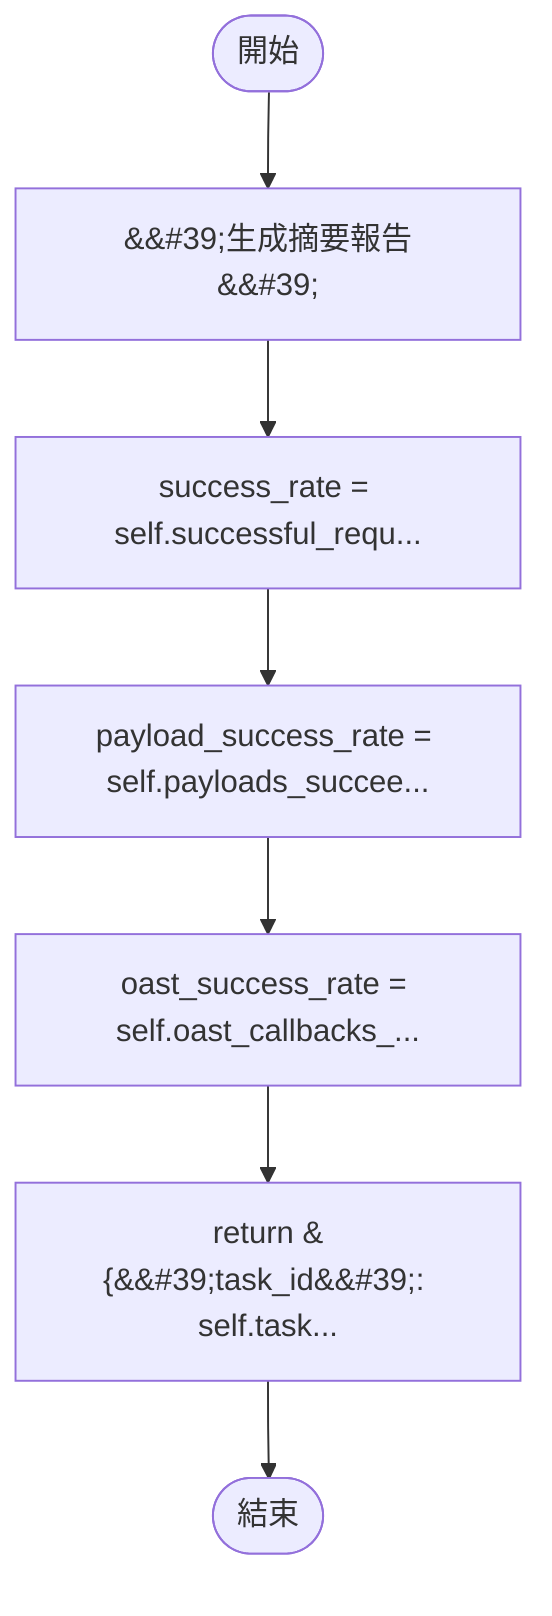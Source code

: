 flowchart TB
    n1([開始])
    n2([結束])
    n3[&amp;&#35;39;生成摘要報告&amp;&#35;39;]
    n4[success_rate = self.successful_requ...]
    n5[payload_success_rate = self.payloads_succee...]
    n6[oast_success_rate = self.oast_callbacks_...]
    n7[return &#123;&amp;&#35;39;task_id&amp;&#35;39;: self.task...]
    n1 --> n3
    n3 --> n4
    n4 --> n5
    n5 --> n6
    n6 --> n7
    n7 --> n2